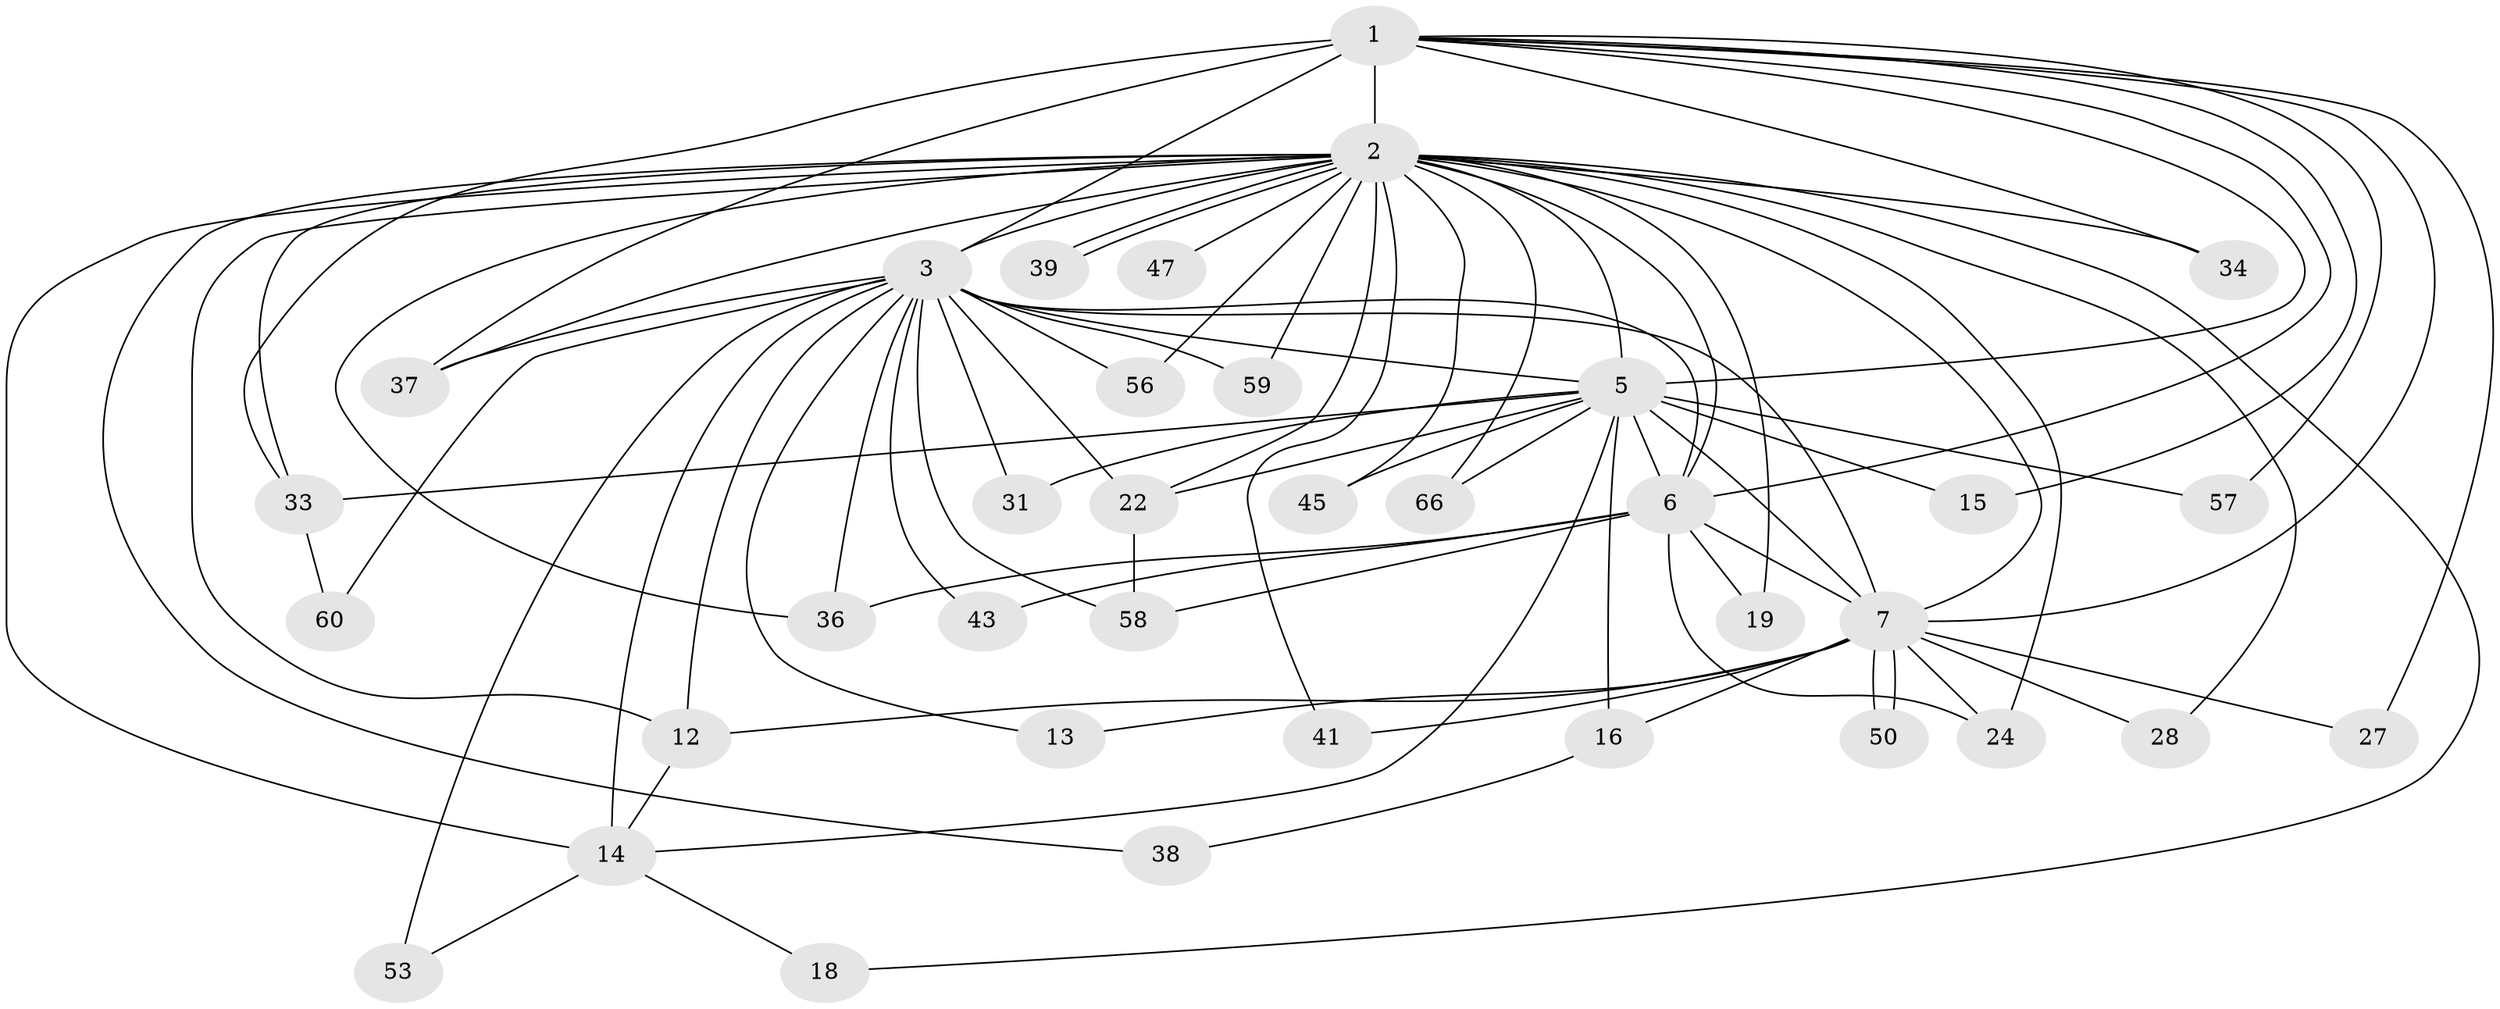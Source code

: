 // original degree distribution, {18: 0.027777777777777776, 19: 0.027777777777777776, 13: 0.027777777777777776, 16: 0.013888888888888888, 20: 0.027777777777777776, 17: 0.013888888888888888, 4: 0.08333333333333333, 2: 0.5277777777777778, 8: 0.013888888888888888, 3: 0.20833333333333334, 7: 0.013888888888888888, 5: 0.013888888888888888}
// Generated by graph-tools (version 1.1) at 2025/13/03/09/25 04:13:59]
// undirected, 36 vertices, 83 edges
graph export_dot {
graph [start="1"]
  node [color=gray90,style=filled];
  1 [super="+32"];
  2 [super="+11+17+4+29"];
  3 [super="+21+10"];
  5 [super="+9+46"];
  6;
  7 [super="+23"];
  12 [super="+49"];
  13;
  14 [super="+30+54+63+52"];
  15;
  16;
  18;
  19;
  22 [super="+51+40"];
  24 [super="+44"];
  27;
  28;
  31;
  33 [super="+35"];
  34;
  36 [super="+42"];
  37 [super="+67"];
  38;
  39;
  41;
  43;
  45;
  47;
  50;
  53;
  56;
  57;
  58 [super="+62"];
  59;
  60;
  66;
  1 -- 2 [weight=5];
  1 -- 3 [weight=3];
  1 -- 5 [weight=2];
  1 -- 6;
  1 -- 7;
  1 -- 15;
  1 -- 27;
  1 -- 34;
  1 -- 37;
  1 -- 57;
  1 -- 33;
  2 -- 3 [weight=10];
  2 -- 5 [weight=7];
  2 -- 6 [weight=3];
  2 -- 7 [weight=5];
  2 -- 33;
  2 -- 39;
  2 -- 39;
  2 -- 14 [weight=3];
  2 -- 38;
  2 -- 28;
  2 -- 41;
  2 -- 66;
  2 -- 12;
  2 -- 18;
  2 -- 19;
  2 -- 22 [weight=2];
  2 -- 24;
  2 -- 34;
  2 -- 36;
  2 -- 37 [weight=2];
  2 -- 45;
  2 -- 47 [weight=2];
  2 -- 56;
  2 -- 59;
  3 -- 5 [weight=5];
  3 -- 6 [weight=3];
  3 -- 7 [weight=2];
  3 -- 43;
  3 -- 36 [weight=3];
  3 -- 12;
  3 -- 13;
  3 -- 14;
  3 -- 31;
  3 -- 37;
  3 -- 53;
  3 -- 56 [weight=2];
  3 -- 58;
  3 -- 59;
  3 -- 60;
  3 -- 22 [weight=2];
  5 -- 6 [weight=3];
  5 -- 7 [weight=2];
  5 -- 31;
  5 -- 66;
  5 -- 33;
  5 -- 45;
  5 -- 14 [weight=3];
  5 -- 15;
  5 -- 16;
  5 -- 22;
  5 -- 57;
  6 -- 7;
  6 -- 19;
  6 -- 36;
  6 -- 43;
  6 -- 58;
  6 -- 24;
  7 -- 13;
  7 -- 16;
  7 -- 24;
  7 -- 27;
  7 -- 28;
  7 -- 41;
  7 -- 50;
  7 -- 50;
  7 -- 12;
  12 -- 14;
  14 -- 18;
  14 -- 53;
  16 -- 38;
  22 -- 58;
  33 -- 60;
}
